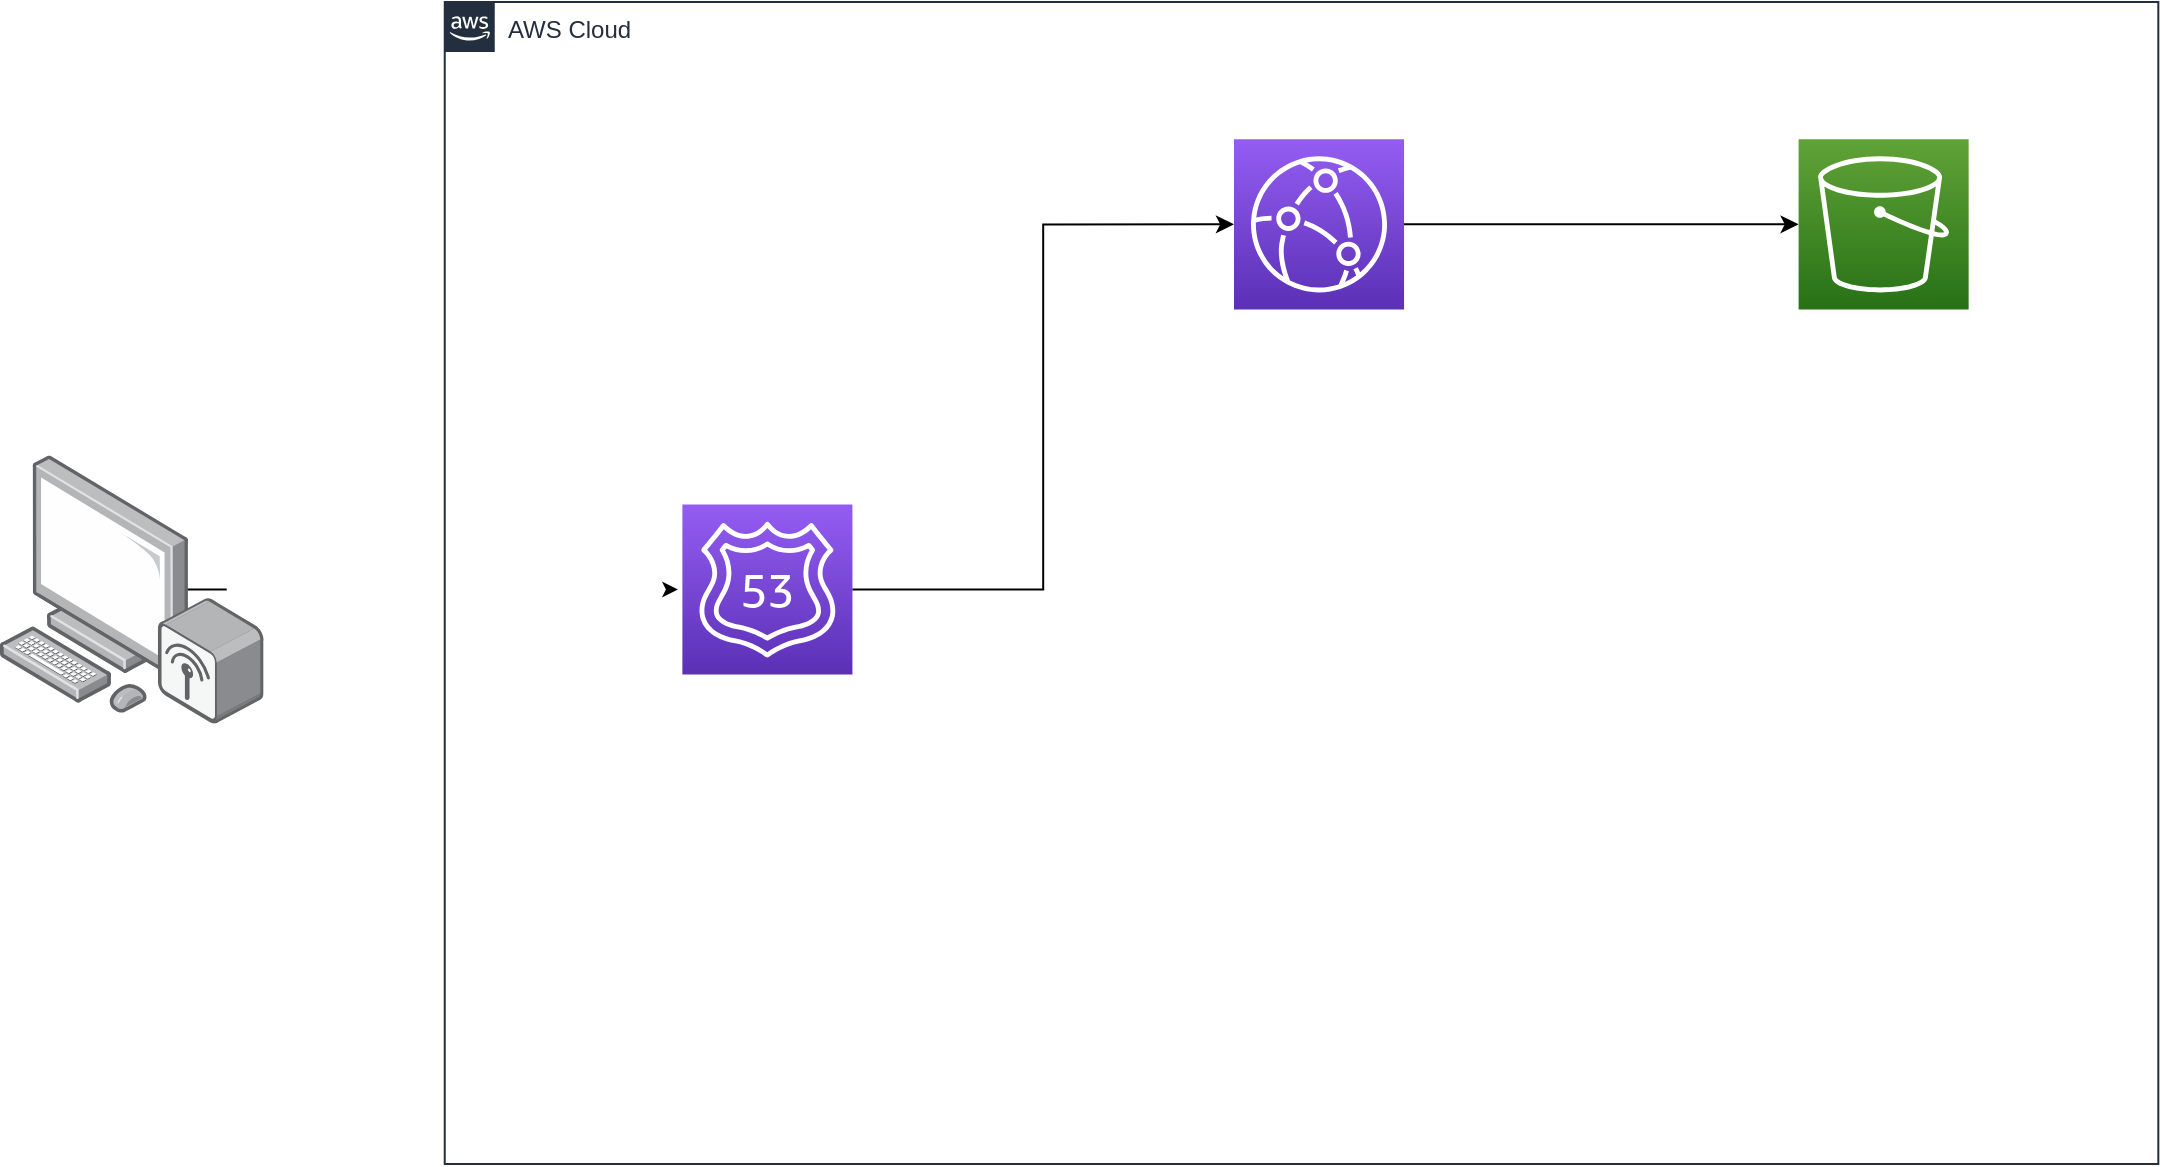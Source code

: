 <mxfile>
    <diagram id="xlypf8dco0DdW9-huHs9" name="Page-1">
        <mxGraphModel dx="1667" dy="1200" grid="1" gridSize="10" guides="1" tooltips="1" connect="1" arrows="1" fold="1" page="1" pageScale="1" pageWidth="1169" pageHeight="827" background="#ffffff" math="0" shadow="0">
            <root>
                <mxCell id="0"/>
                <mxCell id="1" parent="0"/>
                <mxCell id="9" value="" style="group" vertex="1" connectable="0" parent="1">
                    <mxGeometry x="43" y="119" width="1079.16" height="581" as="geometry"/>
                </mxCell>
                <mxCell id="B2f_-cMADO599MTWOgH4-2" value="AWS Cloud" style="points=[[0,0],[0.25,0],[0.5,0],[0.75,0],[1,0],[1,0.25],[1,0.5],[1,0.75],[1,1],[0.75,1],[0.5,1],[0.25,1],[0,1],[0,0.75],[0,0.5],[0,0.25]];outlineConnect=0;gradientColor=none;html=1;whiteSpace=wrap;fontSize=12;fontStyle=0;container=1;pointerEvents=0;collapsible=0;recursiveResize=0;shape=mxgraph.aws4.group;grIcon=mxgraph.aws4.group_aws_cloud_alt;strokeColor=#232F3E;fillColor=none;verticalAlign=top;align=left;spacingLeft=30;fontColor=#232F3E;dashed=0;" vertex="1" parent="9">
                    <mxGeometry x="222.372" width="856.788" height="581" as="geometry"/>
                </mxCell>
                <mxCell id="B2f_-cMADO599MTWOgH4-3" value="" style="sketch=0;points=[[0,0,0],[0.25,0,0],[0.5,0,0],[0.75,0,0],[1,0,0],[0,1,0],[0.25,1,0],[0.5,1,0],[0.75,1,0],[1,1,0],[0,0.25,0],[0,0.5,0],[0,0.75,0],[1,0.25,0],[1,0.5,0],[1,0.75,0]];outlineConnect=0;fontColor=#232F3E;gradientColor=#60A337;gradientDirection=north;fillColor=#277116;strokeColor=#ffffff;dashed=0;verticalLabelPosition=bottom;verticalAlign=top;align=center;html=1;fontSize=12;fontStyle=0;aspect=fixed;shape=mxgraph.aws4.resourceIcon;resIcon=mxgraph.aws4.s3;" vertex="1" parent="B2f_-cMADO599MTWOgH4-2">
                    <mxGeometry x="676.928" y="68.674" width="85.024" height="85.024" as="geometry"/>
                </mxCell>
                <mxCell id="B2f_-cMADO599MTWOgH4-8" value="" style="sketch=0;points=[[0,0,0],[0.25,0,0],[0.5,0,0],[0.75,0,0],[1,0,0],[0,1,0],[0.25,1,0],[0.5,1,0],[0.75,1,0],[1,1,0],[0,0.25,0],[0,0.5,0],[0,0.75,0],[1,0.25,0],[1,0.5,0],[1,0.75,0]];outlineConnect=0;fontColor=#232F3E;gradientColor=#945DF2;gradientDirection=north;fillColor=#5A30B5;strokeColor=#ffffff;dashed=0;verticalLabelPosition=bottom;verticalAlign=top;align=center;html=1;fontSize=12;fontStyle=0;aspect=fixed;shape=mxgraph.aws4.resourceIcon;resIcon=mxgraph.aws4.route_53;" vertex="1" parent="B2f_-cMADO599MTWOgH4-2">
                    <mxGeometry x="118.817" y="251.258" width="85.024" height="85.024" as="geometry"/>
                </mxCell>
                <mxCell id="3" value="" style="edgeStyle=orthogonalEdgeStyle;rounded=0;orthogonalLoop=1;jettySize=auto;html=1;entryX=0;entryY=0.5;entryDx=0;entryDy=0;entryPerimeter=0;endArrow=none;" edge="1" parent="9">
                    <mxGeometry relative="1" as="geometry">
                        <mxPoint x="113.366" y="293.77" as="sourcePoint"/>
                        <mxPoint x="87.205" y="283.96" as="targetPoint"/>
                    </mxGeometry>
                </mxCell>
                <mxCell id="6" style="edgeStyle=none;html=1;entryX=0;entryY=0.5;entryDx=0;entryDy=0;entryPerimeter=0;strokeColor=#0000000;rounded=0;strokeWidth=2;" edge="1" parent="9" source="5" target="B2f_-cMADO599MTWOgH4-8">
                    <mxGeometry relative="1" as="geometry"/>
                </mxCell>
                <mxCell id="5" value="" style="points=[];aspect=fixed;html=1;align=center;shadow=0;dashed=0;image;image=img/lib/allied_telesis/computer_and_terminals/Personal_Computer_Wireless.svg;" vertex="1" parent="9">
                    <mxGeometry y="226.623" width="131.788" height="134.295" as="geometry"/>
                </mxCell>
                <mxCell id="B2f_-cMADO599MTWOgH4-1" value="" style="sketch=0;points=[[0,0,0],[0.25,0,0],[0.5,0,0],[0.75,0,0],[1,0,0],[0,1,0],[0.25,1,0],[0.5,1,0],[0.75,1,0],[1,1,0],[0,0.25,0],[0,0.5,0],[0,0.75,0],[1,0.25,0],[1,0.5,0],[1,0.75,0]];outlineConnect=0;fontColor=#232F3E;gradientColor=#945DF2;gradientDirection=north;fillColor=#5A30B5;strokeColor=#ffffff;dashed=0;verticalLabelPosition=bottom;verticalAlign=top;align=center;html=1;fontSize=12;fontStyle=0;aspect=fixed;shape=mxgraph.aws4.resourceIcon;resIcon=mxgraph.aws4.cloudfront;" vertex="1" parent="9">
                    <mxGeometry x="617.002" y="68.674" width="85.024" height="85.024" as="geometry"/>
                </mxCell>
                <mxCell id="B2f_-cMADO599MTWOgH4-11" style="edgeStyle=orthogonalEdgeStyle;rounded=0;orthogonalLoop=1;jettySize=auto;html=1;entryX=0;entryY=0.5;entryDx=0;entryDy=0;entryPerimeter=0;strokeColor=#000000;" edge="1" parent="9" source="B2f_-cMADO599MTWOgH4-1" target="B2f_-cMADO599MTWOgH4-3">
                    <mxGeometry relative="1" as="geometry"/>
                </mxCell>
                <mxCell id="B2f_-cMADO599MTWOgH4-9" style="edgeStyle=orthogonalEdgeStyle;rounded=0;orthogonalLoop=1;jettySize=auto;html=1;entryX=0;entryY=0.5;entryDx=0;entryDy=0;entryPerimeter=0;strokeColor=#000000;" edge="1" parent="9" source="B2f_-cMADO599MTWOgH4-8" target="B2f_-cMADO599MTWOgH4-1">
                    <mxGeometry relative="1" as="geometry"/>
                </mxCell>
            </root>
        </mxGraphModel>
    </diagram>
</mxfile>